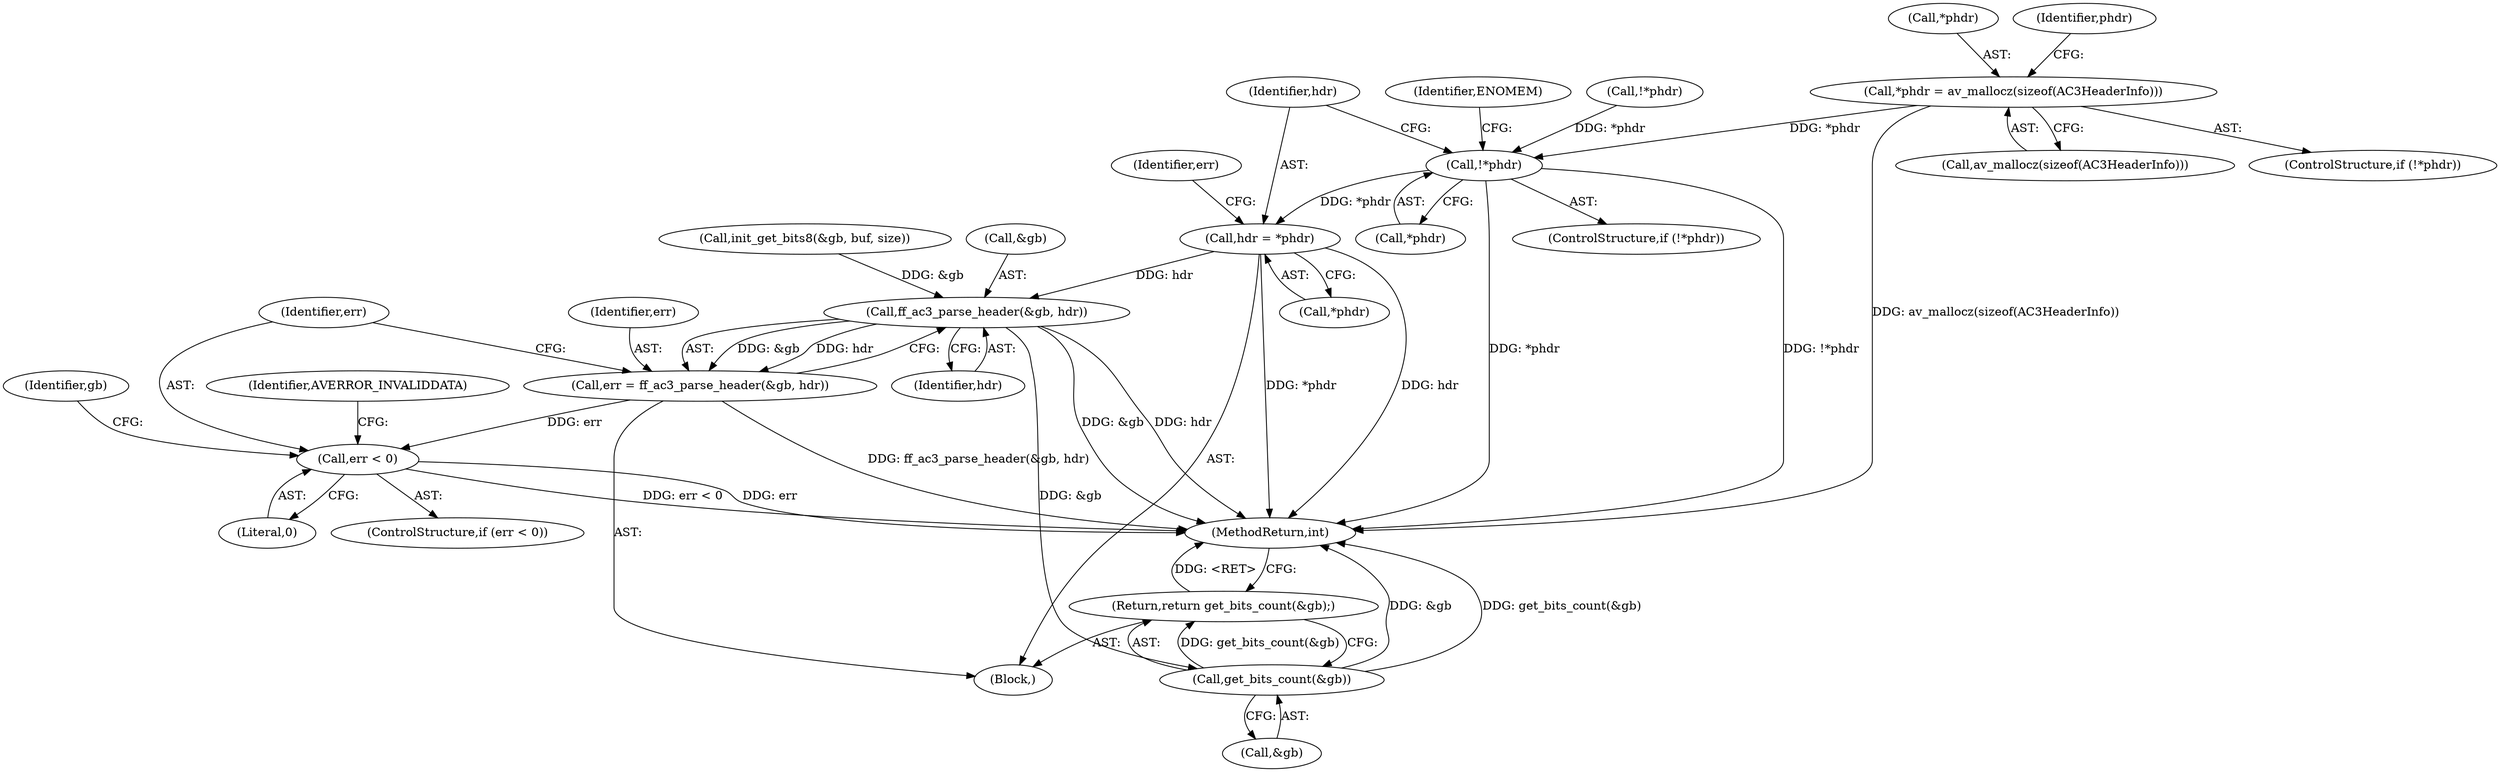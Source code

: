 digraph "0_FFmpeg_00e8181bd97c834fe60751b0c511d4bb97875f78@API" {
"1000112" [label="(Call,*phdr = av_mallocz(sizeof(AC3HeaderInfo)))"];
"1000119" [label="(Call,!*phdr)"];
"1000125" [label="(Call,hdr = *phdr)"];
"1000144" [label="(Call,ff_ac3_parse_header(&gb, hdr))"];
"1000142" [label="(Call,err = ff_ac3_parse_header(&gb, hdr))"];
"1000149" [label="(Call,err < 0)"];
"1000155" [label="(Call,get_bits_count(&gb))"];
"1000154" [label="(Return,return get_bits_count(&gb);)"];
"1000142" [label="(Call,err = ff_ac3_parse_header(&gb, hdr))"];
"1000118" [label="(ControlStructure,if (!*phdr))"];
"1000130" [label="(Identifier,err)"];
"1000149" [label="(Call,err < 0)"];
"1000113" [label="(Call,*phdr)"];
"1000158" [label="(MethodReturn,int)"];
"1000119" [label="(Call,!*phdr)"];
"1000120" [label="(Call,*phdr)"];
"1000125" [label="(Call,hdr = *phdr)"];
"1000156" [label="(Call,&gb)"];
"1000148" [label="(ControlStructure,if (err < 0))"];
"1000143" [label="(Identifier,err)"];
"1000157" [label="(Identifier,gb)"];
"1000115" [label="(Call,av_mallocz(sizeof(AC3HeaderInfo)))"];
"1000155" [label="(Call,get_bits_count(&gb))"];
"1000104" [label="(Block,)"];
"1000144" [label="(Call,ff_ac3_parse_header(&gb, hdr))"];
"1000126" [label="(Identifier,hdr)"];
"1000147" [label="(Identifier,hdr)"];
"1000150" [label="(Identifier,err)"];
"1000124" [label="(Identifier,ENOMEM)"];
"1000109" [label="(Call,!*phdr)"];
"1000127" [label="(Call,*phdr)"];
"1000154" [label="(Return,return get_bits_count(&gb);)"];
"1000112" [label="(Call,*phdr = av_mallocz(sizeof(AC3HeaderInfo)))"];
"1000131" [label="(Call,init_get_bits8(&gb, buf, size))"];
"1000121" [label="(Identifier,phdr)"];
"1000108" [label="(ControlStructure,if (!*phdr))"];
"1000153" [label="(Identifier,AVERROR_INVALIDDATA)"];
"1000145" [label="(Call,&gb)"];
"1000151" [label="(Literal,0)"];
"1000112" -> "1000108"  [label="AST: "];
"1000112" -> "1000115"  [label="CFG: "];
"1000113" -> "1000112"  [label="AST: "];
"1000115" -> "1000112"  [label="AST: "];
"1000121" -> "1000112"  [label="CFG: "];
"1000112" -> "1000158"  [label="DDG: av_mallocz(sizeof(AC3HeaderInfo))"];
"1000112" -> "1000119"  [label="DDG: *phdr"];
"1000119" -> "1000118"  [label="AST: "];
"1000119" -> "1000120"  [label="CFG: "];
"1000120" -> "1000119"  [label="AST: "];
"1000124" -> "1000119"  [label="CFG: "];
"1000126" -> "1000119"  [label="CFG: "];
"1000119" -> "1000158"  [label="DDG: !*phdr"];
"1000119" -> "1000158"  [label="DDG: *phdr"];
"1000109" -> "1000119"  [label="DDG: *phdr"];
"1000119" -> "1000125"  [label="DDG: *phdr"];
"1000125" -> "1000104"  [label="AST: "];
"1000125" -> "1000127"  [label="CFG: "];
"1000126" -> "1000125"  [label="AST: "];
"1000127" -> "1000125"  [label="AST: "];
"1000130" -> "1000125"  [label="CFG: "];
"1000125" -> "1000158"  [label="DDG: hdr"];
"1000125" -> "1000158"  [label="DDG: *phdr"];
"1000125" -> "1000144"  [label="DDG: hdr"];
"1000144" -> "1000142"  [label="AST: "];
"1000144" -> "1000147"  [label="CFG: "];
"1000145" -> "1000144"  [label="AST: "];
"1000147" -> "1000144"  [label="AST: "];
"1000142" -> "1000144"  [label="CFG: "];
"1000144" -> "1000158"  [label="DDG: &gb"];
"1000144" -> "1000158"  [label="DDG: hdr"];
"1000144" -> "1000142"  [label="DDG: &gb"];
"1000144" -> "1000142"  [label="DDG: hdr"];
"1000131" -> "1000144"  [label="DDG: &gb"];
"1000144" -> "1000155"  [label="DDG: &gb"];
"1000142" -> "1000104"  [label="AST: "];
"1000143" -> "1000142"  [label="AST: "];
"1000150" -> "1000142"  [label="CFG: "];
"1000142" -> "1000158"  [label="DDG: ff_ac3_parse_header(&gb, hdr)"];
"1000142" -> "1000149"  [label="DDG: err"];
"1000149" -> "1000148"  [label="AST: "];
"1000149" -> "1000151"  [label="CFG: "];
"1000150" -> "1000149"  [label="AST: "];
"1000151" -> "1000149"  [label="AST: "];
"1000153" -> "1000149"  [label="CFG: "];
"1000157" -> "1000149"  [label="CFG: "];
"1000149" -> "1000158"  [label="DDG: err < 0"];
"1000149" -> "1000158"  [label="DDG: err"];
"1000155" -> "1000154"  [label="AST: "];
"1000155" -> "1000156"  [label="CFG: "];
"1000156" -> "1000155"  [label="AST: "];
"1000154" -> "1000155"  [label="CFG: "];
"1000155" -> "1000158"  [label="DDG: get_bits_count(&gb)"];
"1000155" -> "1000158"  [label="DDG: &gb"];
"1000155" -> "1000154"  [label="DDG: get_bits_count(&gb)"];
"1000154" -> "1000104"  [label="AST: "];
"1000158" -> "1000154"  [label="CFG: "];
"1000154" -> "1000158"  [label="DDG: <RET>"];
}
